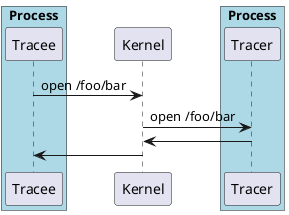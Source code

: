@startuml
box "Process" #LightBlue
participant Tracee
end box

participant Kernel

box "Process" #LightBlue
participant Tracer
end box

Tracee -> Kernel : open /foo/bar
Kernel -> Tracer : open /foo/bar
Tracer -> Kernel
Kernel -> Tracee
@enduml
